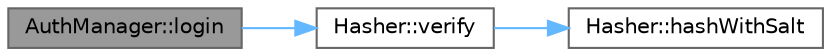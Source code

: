 digraph "AuthManager::login"
{
 // LATEX_PDF_SIZE
  bgcolor="transparent";
  edge [fontname=Helvetica,fontsize=10,labelfontname=Helvetica,labelfontsize=10];
  node [fontname=Helvetica,fontsize=10,shape=box,height=0.2,width=0.4];
  rankdir="LR";
  Node1 [id="Node000001",label="AuthManager::login",height=0.2,width=0.4,color="gray40", fillcolor="grey60", style="filled", fontcolor="black",tooltip="Đăng nhập người dùng."];
  Node1 -> Node2 [id="edge1_Node000001_Node000002",color="steelblue1",style="solid",tooltip=" "];
  Node2 [id="Node000002",label="Hasher::verify",height=0.2,width=0.4,color="grey40", fillcolor="white", style="filled",URL="$class_hasher.html#a56c146a76df6d706552dbda24a4351cc",tooltip="Xác thực mật khẩu."];
  Node2 -> Node3 [id="edge2_Node000002_Node000003",color="steelblue1",style="solid",tooltip=" "];
  Node3 [id="Node000003",label="Hasher::hashWithSalt",height=0.2,width=0.4,color="grey40", fillcolor="white", style="filled",URL="$class_hasher.html#a5726bf416c887088e25fadab2aab5b20",tooltip="Băm mật khẩu với thuật toán SHA-256 tùy chỉnh."];
}
